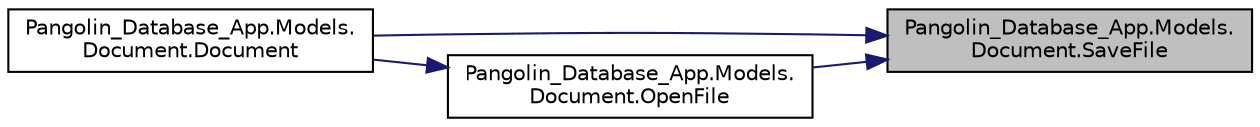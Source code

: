 digraph "Pangolin_Database_App.Models.Document.SaveFile"
{
 // LATEX_PDF_SIZE
  edge [fontname="Helvetica",fontsize="10",labelfontname="Helvetica",labelfontsize="10"];
  node [fontname="Helvetica",fontsize="10",shape=record];
  rankdir="RL";
  Node1 [label="Pangolin_Database_App.Models.\lDocument.SaveFile",height=0.2,width=0.4,color="black", fillcolor="grey75", style="filled", fontcolor="black",tooltip=" "];
  Node1 -> Node2 [dir="back",color="midnightblue",fontsize="10",style="solid"];
  Node2 [label="Pangolin_Database_App.Models.\lDocument.Document",height=0.2,width=0.4,color="black", fillcolor="white", style="filled",URL="$class_pangolin___database___app_1_1_models_1_1_document.html#a511d389ea8b18b5bbe35f14e32fea1ec",tooltip=" "];
  Node1 -> Node3 [dir="back",color="midnightblue",fontsize="10",style="solid"];
  Node3 [label="Pangolin_Database_App.Models.\lDocument.OpenFile",height=0.2,width=0.4,color="black", fillcolor="white", style="filled",URL="$class_pangolin___database___app_1_1_models_1_1_document.html#ab4d7c5caeff9eff4db263283d13a765a",tooltip=" "];
  Node3 -> Node2 [dir="back",color="midnightblue",fontsize="10",style="solid"];
}
